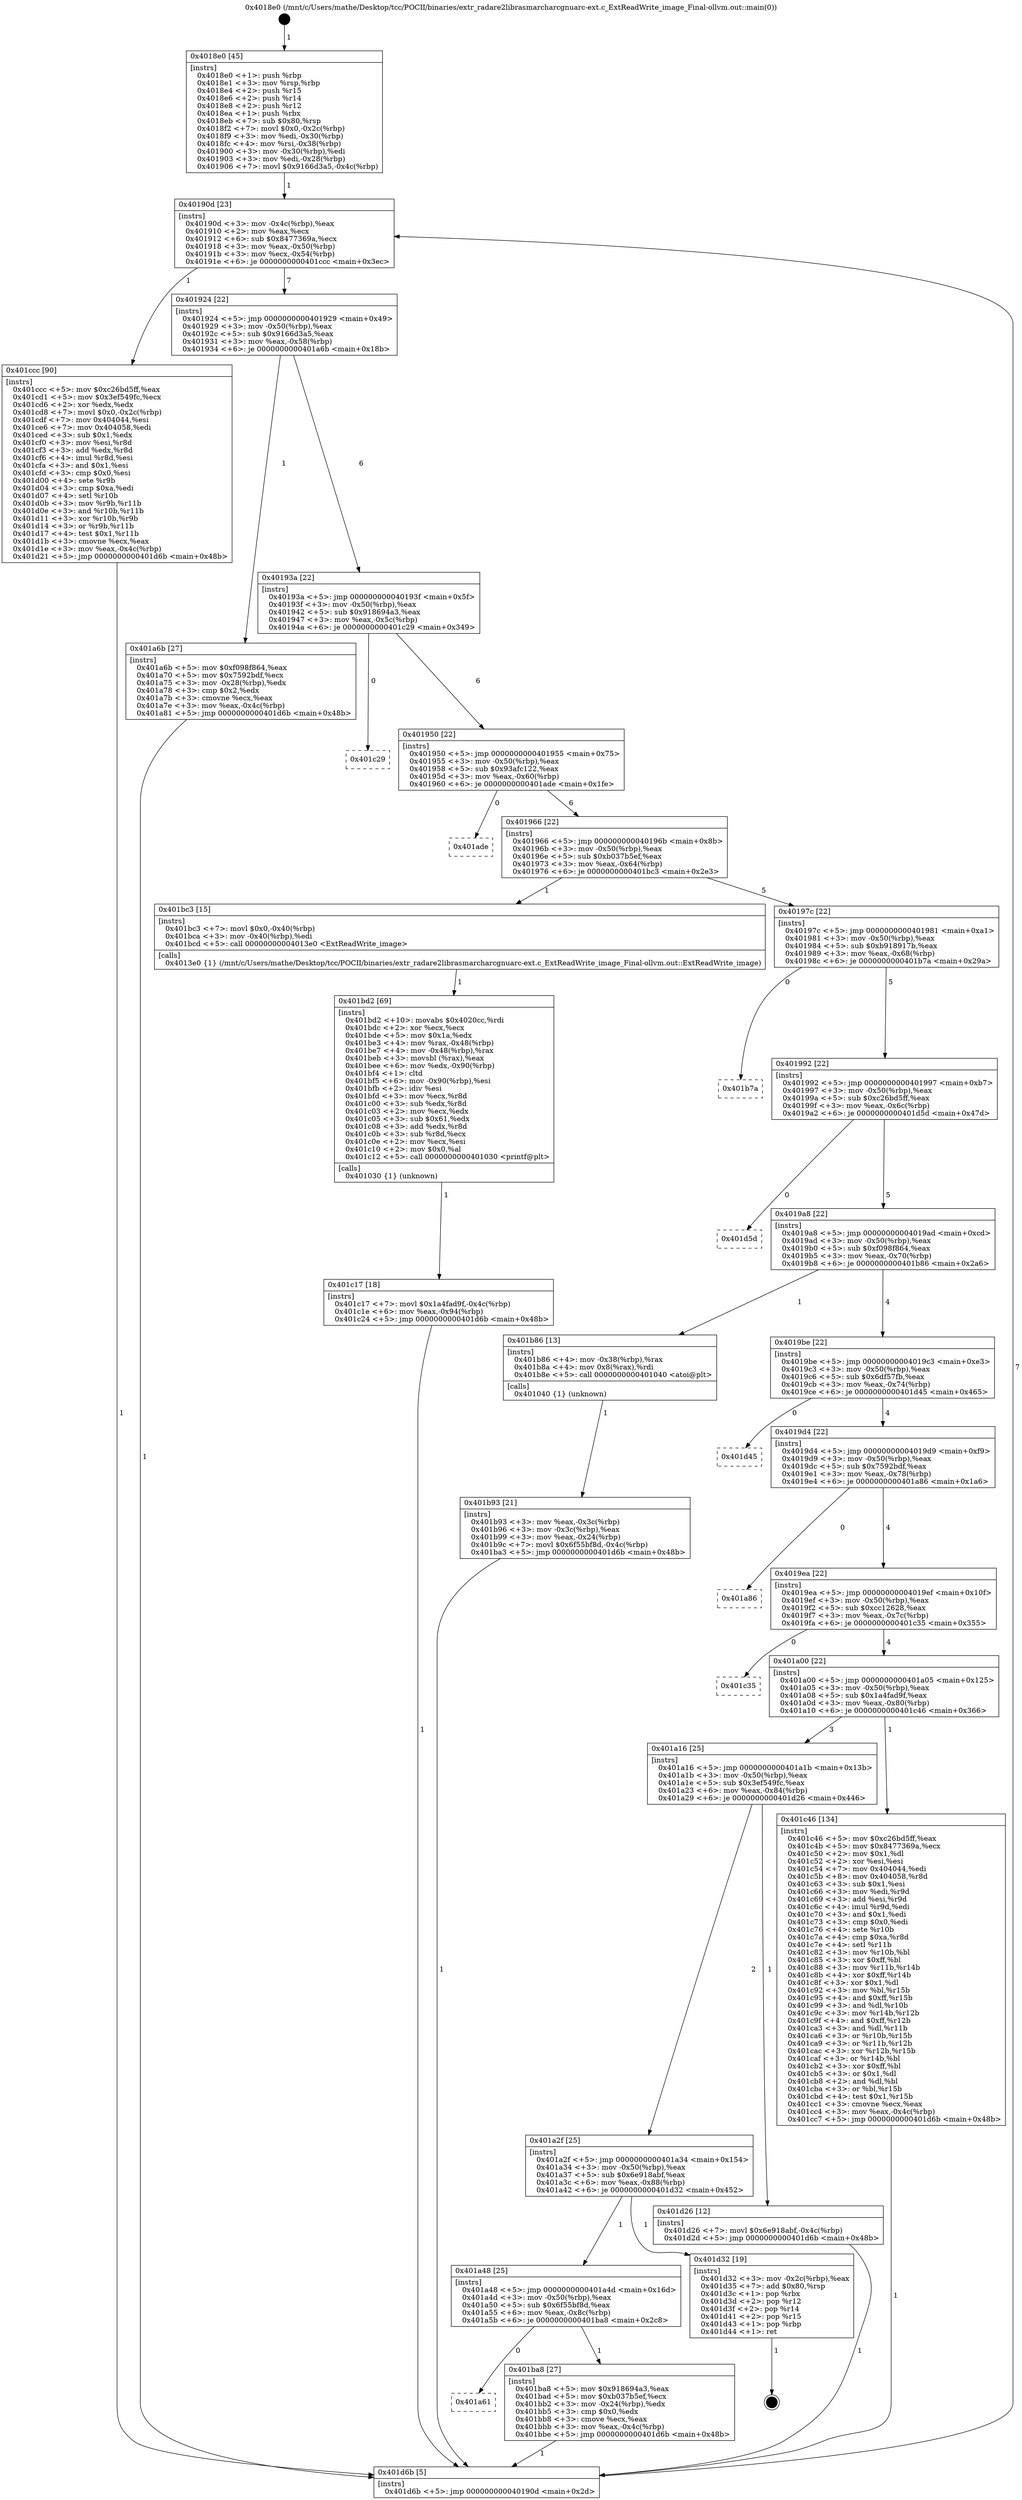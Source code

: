 digraph "0x4018e0" {
  label = "0x4018e0 (/mnt/c/Users/mathe/Desktop/tcc/POCII/binaries/extr_radare2librasmarcharcgnuarc-ext.c_ExtReadWrite_image_Final-ollvm.out::main(0))"
  labelloc = "t"
  node[shape=record]

  Entry [label="",width=0.3,height=0.3,shape=circle,fillcolor=black,style=filled]
  "0x40190d" [label="{
     0x40190d [23]\l
     | [instrs]\l
     &nbsp;&nbsp;0x40190d \<+3\>: mov -0x4c(%rbp),%eax\l
     &nbsp;&nbsp;0x401910 \<+2\>: mov %eax,%ecx\l
     &nbsp;&nbsp;0x401912 \<+6\>: sub $0x8477369a,%ecx\l
     &nbsp;&nbsp;0x401918 \<+3\>: mov %eax,-0x50(%rbp)\l
     &nbsp;&nbsp;0x40191b \<+3\>: mov %ecx,-0x54(%rbp)\l
     &nbsp;&nbsp;0x40191e \<+6\>: je 0000000000401ccc \<main+0x3ec\>\l
  }"]
  "0x401ccc" [label="{
     0x401ccc [90]\l
     | [instrs]\l
     &nbsp;&nbsp;0x401ccc \<+5\>: mov $0xc26bd5ff,%eax\l
     &nbsp;&nbsp;0x401cd1 \<+5\>: mov $0x3ef549fc,%ecx\l
     &nbsp;&nbsp;0x401cd6 \<+2\>: xor %edx,%edx\l
     &nbsp;&nbsp;0x401cd8 \<+7\>: movl $0x0,-0x2c(%rbp)\l
     &nbsp;&nbsp;0x401cdf \<+7\>: mov 0x404044,%esi\l
     &nbsp;&nbsp;0x401ce6 \<+7\>: mov 0x404058,%edi\l
     &nbsp;&nbsp;0x401ced \<+3\>: sub $0x1,%edx\l
     &nbsp;&nbsp;0x401cf0 \<+3\>: mov %esi,%r8d\l
     &nbsp;&nbsp;0x401cf3 \<+3\>: add %edx,%r8d\l
     &nbsp;&nbsp;0x401cf6 \<+4\>: imul %r8d,%esi\l
     &nbsp;&nbsp;0x401cfa \<+3\>: and $0x1,%esi\l
     &nbsp;&nbsp;0x401cfd \<+3\>: cmp $0x0,%esi\l
     &nbsp;&nbsp;0x401d00 \<+4\>: sete %r9b\l
     &nbsp;&nbsp;0x401d04 \<+3\>: cmp $0xa,%edi\l
     &nbsp;&nbsp;0x401d07 \<+4\>: setl %r10b\l
     &nbsp;&nbsp;0x401d0b \<+3\>: mov %r9b,%r11b\l
     &nbsp;&nbsp;0x401d0e \<+3\>: and %r10b,%r11b\l
     &nbsp;&nbsp;0x401d11 \<+3\>: xor %r10b,%r9b\l
     &nbsp;&nbsp;0x401d14 \<+3\>: or %r9b,%r11b\l
     &nbsp;&nbsp;0x401d17 \<+4\>: test $0x1,%r11b\l
     &nbsp;&nbsp;0x401d1b \<+3\>: cmovne %ecx,%eax\l
     &nbsp;&nbsp;0x401d1e \<+3\>: mov %eax,-0x4c(%rbp)\l
     &nbsp;&nbsp;0x401d21 \<+5\>: jmp 0000000000401d6b \<main+0x48b\>\l
  }"]
  "0x401924" [label="{
     0x401924 [22]\l
     | [instrs]\l
     &nbsp;&nbsp;0x401924 \<+5\>: jmp 0000000000401929 \<main+0x49\>\l
     &nbsp;&nbsp;0x401929 \<+3\>: mov -0x50(%rbp),%eax\l
     &nbsp;&nbsp;0x40192c \<+5\>: sub $0x9166d3a5,%eax\l
     &nbsp;&nbsp;0x401931 \<+3\>: mov %eax,-0x58(%rbp)\l
     &nbsp;&nbsp;0x401934 \<+6\>: je 0000000000401a6b \<main+0x18b\>\l
  }"]
  Exit [label="",width=0.3,height=0.3,shape=circle,fillcolor=black,style=filled,peripheries=2]
  "0x401a6b" [label="{
     0x401a6b [27]\l
     | [instrs]\l
     &nbsp;&nbsp;0x401a6b \<+5\>: mov $0xf098f864,%eax\l
     &nbsp;&nbsp;0x401a70 \<+5\>: mov $0x7592bdf,%ecx\l
     &nbsp;&nbsp;0x401a75 \<+3\>: mov -0x28(%rbp),%edx\l
     &nbsp;&nbsp;0x401a78 \<+3\>: cmp $0x2,%edx\l
     &nbsp;&nbsp;0x401a7b \<+3\>: cmovne %ecx,%eax\l
     &nbsp;&nbsp;0x401a7e \<+3\>: mov %eax,-0x4c(%rbp)\l
     &nbsp;&nbsp;0x401a81 \<+5\>: jmp 0000000000401d6b \<main+0x48b\>\l
  }"]
  "0x40193a" [label="{
     0x40193a [22]\l
     | [instrs]\l
     &nbsp;&nbsp;0x40193a \<+5\>: jmp 000000000040193f \<main+0x5f\>\l
     &nbsp;&nbsp;0x40193f \<+3\>: mov -0x50(%rbp),%eax\l
     &nbsp;&nbsp;0x401942 \<+5\>: sub $0x918694a3,%eax\l
     &nbsp;&nbsp;0x401947 \<+3\>: mov %eax,-0x5c(%rbp)\l
     &nbsp;&nbsp;0x40194a \<+6\>: je 0000000000401c29 \<main+0x349\>\l
  }"]
  "0x401d6b" [label="{
     0x401d6b [5]\l
     | [instrs]\l
     &nbsp;&nbsp;0x401d6b \<+5\>: jmp 000000000040190d \<main+0x2d\>\l
  }"]
  "0x4018e0" [label="{
     0x4018e0 [45]\l
     | [instrs]\l
     &nbsp;&nbsp;0x4018e0 \<+1\>: push %rbp\l
     &nbsp;&nbsp;0x4018e1 \<+3\>: mov %rsp,%rbp\l
     &nbsp;&nbsp;0x4018e4 \<+2\>: push %r15\l
     &nbsp;&nbsp;0x4018e6 \<+2\>: push %r14\l
     &nbsp;&nbsp;0x4018e8 \<+2\>: push %r12\l
     &nbsp;&nbsp;0x4018ea \<+1\>: push %rbx\l
     &nbsp;&nbsp;0x4018eb \<+7\>: sub $0x80,%rsp\l
     &nbsp;&nbsp;0x4018f2 \<+7\>: movl $0x0,-0x2c(%rbp)\l
     &nbsp;&nbsp;0x4018f9 \<+3\>: mov %edi,-0x30(%rbp)\l
     &nbsp;&nbsp;0x4018fc \<+4\>: mov %rsi,-0x38(%rbp)\l
     &nbsp;&nbsp;0x401900 \<+3\>: mov -0x30(%rbp),%edi\l
     &nbsp;&nbsp;0x401903 \<+3\>: mov %edi,-0x28(%rbp)\l
     &nbsp;&nbsp;0x401906 \<+7\>: movl $0x9166d3a5,-0x4c(%rbp)\l
  }"]
  "0x401c17" [label="{
     0x401c17 [18]\l
     | [instrs]\l
     &nbsp;&nbsp;0x401c17 \<+7\>: movl $0x1a4fad9f,-0x4c(%rbp)\l
     &nbsp;&nbsp;0x401c1e \<+6\>: mov %eax,-0x94(%rbp)\l
     &nbsp;&nbsp;0x401c24 \<+5\>: jmp 0000000000401d6b \<main+0x48b\>\l
  }"]
  "0x401c29" [label="{
     0x401c29\l
  }", style=dashed]
  "0x401950" [label="{
     0x401950 [22]\l
     | [instrs]\l
     &nbsp;&nbsp;0x401950 \<+5\>: jmp 0000000000401955 \<main+0x75\>\l
     &nbsp;&nbsp;0x401955 \<+3\>: mov -0x50(%rbp),%eax\l
     &nbsp;&nbsp;0x401958 \<+5\>: sub $0x93afc122,%eax\l
     &nbsp;&nbsp;0x40195d \<+3\>: mov %eax,-0x60(%rbp)\l
     &nbsp;&nbsp;0x401960 \<+6\>: je 0000000000401ade \<main+0x1fe\>\l
  }"]
  "0x401bd2" [label="{
     0x401bd2 [69]\l
     | [instrs]\l
     &nbsp;&nbsp;0x401bd2 \<+10\>: movabs $0x4020cc,%rdi\l
     &nbsp;&nbsp;0x401bdc \<+2\>: xor %ecx,%ecx\l
     &nbsp;&nbsp;0x401bde \<+5\>: mov $0x1a,%edx\l
     &nbsp;&nbsp;0x401be3 \<+4\>: mov %rax,-0x48(%rbp)\l
     &nbsp;&nbsp;0x401be7 \<+4\>: mov -0x48(%rbp),%rax\l
     &nbsp;&nbsp;0x401beb \<+3\>: movsbl (%rax),%eax\l
     &nbsp;&nbsp;0x401bee \<+6\>: mov %edx,-0x90(%rbp)\l
     &nbsp;&nbsp;0x401bf4 \<+1\>: cltd\l
     &nbsp;&nbsp;0x401bf5 \<+6\>: mov -0x90(%rbp),%esi\l
     &nbsp;&nbsp;0x401bfb \<+2\>: idiv %esi\l
     &nbsp;&nbsp;0x401bfd \<+3\>: mov %ecx,%r8d\l
     &nbsp;&nbsp;0x401c00 \<+3\>: sub %edx,%r8d\l
     &nbsp;&nbsp;0x401c03 \<+2\>: mov %ecx,%edx\l
     &nbsp;&nbsp;0x401c05 \<+3\>: sub $0x61,%edx\l
     &nbsp;&nbsp;0x401c08 \<+3\>: add %edx,%r8d\l
     &nbsp;&nbsp;0x401c0b \<+3\>: sub %r8d,%ecx\l
     &nbsp;&nbsp;0x401c0e \<+2\>: mov %ecx,%esi\l
     &nbsp;&nbsp;0x401c10 \<+2\>: mov $0x0,%al\l
     &nbsp;&nbsp;0x401c12 \<+5\>: call 0000000000401030 \<printf@plt\>\l
     | [calls]\l
     &nbsp;&nbsp;0x401030 \{1\} (unknown)\l
  }"]
  "0x401ade" [label="{
     0x401ade\l
  }", style=dashed]
  "0x401966" [label="{
     0x401966 [22]\l
     | [instrs]\l
     &nbsp;&nbsp;0x401966 \<+5\>: jmp 000000000040196b \<main+0x8b\>\l
     &nbsp;&nbsp;0x40196b \<+3\>: mov -0x50(%rbp),%eax\l
     &nbsp;&nbsp;0x40196e \<+5\>: sub $0xb037b5ef,%eax\l
     &nbsp;&nbsp;0x401973 \<+3\>: mov %eax,-0x64(%rbp)\l
     &nbsp;&nbsp;0x401976 \<+6\>: je 0000000000401bc3 \<main+0x2e3\>\l
  }"]
  "0x401a61" [label="{
     0x401a61\l
  }", style=dashed]
  "0x401bc3" [label="{
     0x401bc3 [15]\l
     | [instrs]\l
     &nbsp;&nbsp;0x401bc3 \<+7\>: movl $0x0,-0x40(%rbp)\l
     &nbsp;&nbsp;0x401bca \<+3\>: mov -0x40(%rbp),%edi\l
     &nbsp;&nbsp;0x401bcd \<+5\>: call 00000000004013e0 \<ExtReadWrite_image\>\l
     | [calls]\l
     &nbsp;&nbsp;0x4013e0 \{1\} (/mnt/c/Users/mathe/Desktop/tcc/POCII/binaries/extr_radare2librasmarcharcgnuarc-ext.c_ExtReadWrite_image_Final-ollvm.out::ExtReadWrite_image)\l
  }"]
  "0x40197c" [label="{
     0x40197c [22]\l
     | [instrs]\l
     &nbsp;&nbsp;0x40197c \<+5\>: jmp 0000000000401981 \<main+0xa1\>\l
     &nbsp;&nbsp;0x401981 \<+3\>: mov -0x50(%rbp),%eax\l
     &nbsp;&nbsp;0x401984 \<+5\>: sub $0xb918917b,%eax\l
     &nbsp;&nbsp;0x401989 \<+3\>: mov %eax,-0x68(%rbp)\l
     &nbsp;&nbsp;0x40198c \<+6\>: je 0000000000401b7a \<main+0x29a\>\l
  }"]
  "0x401ba8" [label="{
     0x401ba8 [27]\l
     | [instrs]\l
     &nbsp;&nbsp;0x401ba8 \<+5\>: mov $0x918694a3,%eax\l
     &nbsp;&nbsp;0x401bad \<+5\>: mov $0xb037b5ef,%ecx\l
     &nbsp;&nbsp;0x401bb2 \<+3\>: mov -0x24(%rbp),%edx\l
     &nbsp;&nbsp;0x401bb5 \<+3\>: cmp $0x0,%edx\l
     &nbsp;&nbsp;0x401bb8 \<+3\>: cmove %ecx,%eax\l
     &nbsp;&nbsp;0x401bbb \<+3\>: mov %eax,-0x4c(%rbp)\l
     &nbsp;&nbsp;0x401bbe \<+5\>: jmp 0000000000401d6b \<main+0x48b\>\l
  }"]
  "0x401b7a" [label="{
     0x401b7a\l
  }", style=dashed]
  "0x401992" [label="{
     0x401992 [22]\l
     | [instrs]\l
     &nbsp;&nbsp;0x401992 \<+5\>: jmp 0000000000401997 \<main+0xb7\>\l
     &nbsp;&nbsp;0x401997 \<+3\>: mov -0x50(%rbp),%eax\l
     &nbsp;&nbsp;0x40199a \<+5\>: sub $0xc26bd5ff,%eax\l
     &nbsp;&nbsp;0x40199f \<+3\>: mov %eax,-0x6c(%rbp)\l
     &nbsp;&nbsp;0x4019a2 \<+6\>: je 0000000000401d5d \<main+0x47d\>\l
  }"]
  "0x401a48" [label="{
     0x401a48 [25]\l
     | [instrs]\l
     &nbsp;&nbsp;0x401a48 \<+5\>: jmp 0000000000401a4d \<main+0x16d\>\l
     &nbsp;&nbsp;0x401a4d \<+3\>: mov -0x50(%rbp),%eax\l
     &nbsp;&nbsp;0x401a50 \<+5\>: sub $0x6f55bf8d,%eax\l
     &nbsp;&nbsp;0x401a55 \<+6\>: mov %eax,-0x8c(%rbp)\l
     &nbsp;&nbsp;0x401a5b \<+6\>: je 0000000000401ba8 \<main+0x2c8\>\l
  }"]
  "0x401d5d" [label="{
     0x401d5d\l
  }", style=dashed]
  "0x4019a8" [label="{
     0x4019a8 [22]\l
     | [instrs]\l
     &nbsp;&nbsp;0x4019a8 \<+5\>: jmp 00000000004019ad \<main+0xcd\>\l
     &nbsp;&nbsp;0x4019ad \<+3\>: mov -0x50(%rbp),%eax\l
     &nbsp;&nbsp;0x4019b0 \<+5\>: sub $0xf098f864,%eax\l
     &nbsp;&nbsp;0x4019b5 \<+3\>: mov %eax,-0x70(%rbp)\l
     &nbsp;&nbsp;0x4019b8 \<+6\>: je 0000000000401b86 \<main+0x2a6\>\l
  }"]
  "0x401d32" [label="{
     0x401d32 [19]\l
     | [instrs]\l
     &nbsp;&nbsp;0x401d32 \<+3\>: mov -0x2c(%rbp),%eax\l
     &nbsp;&nbsp;0x401d35 \<+7\>: add $0x80,%rsp\l
     &nbsp;&nbsp;0x401d3c \<+1\>: pop %rbx\l
     &nbsp;&nbsp;0x401d3d \<+2\>: pop %r12\l
     &nbsp;&nbsp;0x401d3f \<+2\>: pop %r14\l
     &nbsp;&nbsp;0x401d41 \<+2\>: pop %r15\l
     &nbsp;&nbsp;0x401d43 \<+1\>: pop %rbp\l
     &nbsp;&nbsp;0x401d44 \<+1\>: ret\l
  }"]
  "0x401b86" [label="{
     0x401b86 [13]\l
     | [instrs]\l
     &nbsp;&nbsp;0x401b86 \<+4\>: mov -0x38(%rbp),%rax\l
     &nbsp;&nbsp;0x401b8a \<+4\>: mov 0x8(%rax),%rdi\l
     &nbsp;&nbsp;0x401b8e \<+5\>: call 0000000000401040 \<atoi@plt\>\l
     | [calls]\l
     &nbsp;&nbsp;0x401040 \{1\} (unknown)\l
  }"]
  "0x4019be" [label="{
     0x4019be [22]\l
     | [instrs]\l
     &nbsp;&nbsp;0x4019be \<+5\>: jmp 00000000004019c3 \<main+0xe3\>\l
     &nbsp;&nbsp;0x4019c3 \<+3\>: mov -0x50(%rbp),%eax\l
     &nbsp;&nbsp;0x4019c6 \<+5\>: sub $0x6df57fb,%eax\l
     &nbsp;&nbsp;0x4019cb \<+3\>: mov %eax,-0x74(%rbp)\l
     &nbsp;&nbsp;0x4019ce \<+6\>: je 0000000000401d45 \<main+0x465\>\l
  }"]
  "0x401b93" [label="{
     0x401b93 [21]\l
     | [instrs]\l
     &nbsp;&nbsp;0x401b93 \<+3\>: mov %eax,-0x3c(%rbp)\l
     &nbsp;&nbsp;0x401b96 \<+3\>: mov -0x3c(%rbp),%eax\l
     &nbsp;&nbsp;0x401b99 \<+3\>: mov %eax,-0x24(%rbp)\l
     &nbsp;&nbsp;0x401b9c \<+7\>: movl $0x6f55bf8d,-0x4c(%rbp)\l
     &nbsp;&nbsp;0x401ba3 \<+5\>: jmp 0000000000401d6b \<main+0x48b\>\l
  }"]
  "0x401a2f" [label="{
     0x401a2f [25]\l
     | [instrs]\l
     &nbsp;&nbsp;0x401a2f \<+5\>: jmp 0000000000401a34 \<main+0x154\>\l
     &nbsp;&nbsp;0x401a34 \<+3\>: mov -0x50(%rbp),%eax\l
     &nbsp;&nbsp;0x401a37 \<+5\>: sub $0x6e918abf,%eax\l
     &nbsp;&nbsp;0x401a3c \<+6\>: mov %eax,-0x88(%rbp)\l
     &nbsp;&nbsp;0x401a42 \<+6\>: je 0000000000401d32 \<main+0x452\>\l
  }"]
  "0x401d45" [label="{
     0x401d45\l
  }", style=dashed]
  "0x4019d4" [label="{
     0x4019d4 [22]\l
     | [instrs]\l
     &nbsp;&nbsp;0x4019d4 \<+5\>: jmp 00000000004019d9 \<main+0xf9\>\l
     &nbsp;&nbsp;0x4019d9 \<+3\>: mov -0x50(%rbp),%eax\l
     &nbsp;&nbsp;0x4019dc \<+5\>: sub $0x7592bdf,%eax\l
     &nbsp;&nbsp;0x4019e1 \<+3\>: mov %eax,-0x78(%rbp)\l
     &nbsp;&nbsp;0x4019e4 \<+6\>: je 0000000000401a86 \<main+0x1a6\>\l
  }"]
  "0x401d26" [label="{
     0x401d26 [12]\l
     | [instrs]\l
     &nbsp;&nbsp;0x401d26 \<+7\>: movl $0x6e918abf,-0x4c(%rbp)\l
     &nbsp;&nbsp;0x401d2d \<+5\>: jmp 0000000000401d6b \<main+0x48b\>\l
  }"]
  "0x401a86" [label="{
     0x401a86\l
  }", style=dashed]
  "0x4019ea" [label="{
     0x4019ea [22]\l
     | [instrs]\l
     &nbsp;&nbsp;0x4019ea \<+5\>: jmp 00000000004019ef \<main+0x10f\>\l
     &nbsp;&nbsp;0x4019ef \<+3\>: mov -0x50(%rbp),%eax\l
     &nbsp;&nbsp;0x4019f2 \<+5\>: sub $0xcc12628,%eax\l
     &nbsp;&nbsp;0x4019f7 \<+3\>: mov %eax,-0x7c(%rbp)\l
     &nbsp;&nbsp;0x4019fa \<+6\>: je 0000000000401c35 \<main+0x355\>\l
  }"]
  "0x401a16" [label="{
     0x401a16 [25]\l
     | [instrs]\l
     &nbsp;&nbsp;0x401a16 \<+5\>: jmp 0000000000401a1b \<main+0x13b\>\l
     &nbsp;&nbsp;0x401a1b \<+3\>: mov -0x50(%rbp),%eax\l
     &nbsp;&nbsp;0x401a1e \<+5\>: sub $0x3ef549fc,%eax\l
     &nbsp;&nbsp;0x401a23 \<+6\>: mov %eax,-0x84(%rbp)\l
     &nbsp;&nbsp;0x401a29 \<+6\>: je 0000000000401d26 \<main+0x446\>\l
  }"]
  "0x401c35" [label="{
     0x401c35\l
  }", style=dashed]
  "0x401a00" [label="{
     0x401a00 [22]\l
     | [instrs]\l
     &nbsp;&nbsp;0x401a00 \<+5\>: jmp 0000000000401a05 \<main+0x125\>\l
     &nbsp;&nbsp;0x401a05 \<+3\>: mov -0x50(%rbp),%eax\l
     &nbsp;&nbsp;0x401a08 \<+5\>: sub $0x1a4fad9f,%eax\l
     &nbsp;&nbsp;0x401a0d \<+3\>: mov %eax,-0x80(%rbp)\l
     &nbsp;&nbsp;0x401a10 \<+6\>: je 0000000000401c46 \<main+0x366\>\l
  }"]
  "0x401c46" [label="{
     0x401c46 [134]\l
     | [instrs]\l
     &nbsp;&nbsp;0x401c46 \<+5\>: mov $0xc26bd5ff,%eax\l
     &nbsp;&nbsp;0x401c4b \<+5\>: mov $0x8477369a,%ecx\l
     &nbsp;&nbsp;0x401c50 \<+2\>: mov $0x1,%dl\l
     &nbsp;&nbsp;0x401c52 \<+2\>: xor %esi,%esi\l
     &nbsp;&nbsp;0x401c54 \<+7\>: mov 0x404044,%edi\l
     &nbsp;&nbsp;0x401c5b \<+8\>: mov 0x404058,%r8d\l
     &nbsp;&nbsp;0x401c63 \<+3\>: sub $0x1,%esi\l
     &nbsp;&nbsp;0x401c66 \<+3\>: mov %edi,%r9d\l
     &nbsp;&nbsp;0x401c69 \<+3\>: add %esi,%r9d\l
     &nbsp;&nbsp;0x401c6c \<+4\>: imul %r9d,%edi\l
     &nbsp;&nbsp;0x401c70 \<+3\>: and $0x1,%edi\l
     &nbsp;&nbsp;0x401c73 \<+3\>: cmp $0x0,%edi\l
     &nbsp;&nbsp;0x401c76 \<+4\>: sete %r10b\l
     &nbsp;&nbsp;0x401c7a \<+4\>: cmp $0xa,%r8d\l
     &nbsp;&nbsp;0x401c7e \<+4\>: setl %r11b\l
     &nbsp;&nbsp;0x401c82 \<+3\>: mov %r10b,%bl\l
     &nbsp;&nbsp;0x401c85 \<+3\>: xor $0xff,%bl\l
     &nbsp;&nbsp;0x401c88 \<+3\>: mov %r11b,%r14b\l
     &nbsp;&nbsp;0x401c8b \<+4\>: xor $0xff,%r14b\l
     &nbsp;&nbsp;0x401c8f \<+3\>: xor $0x1,%dl\l
     &nbsp;&nbsp;0x401c92 \<+3\>: mov %bl,%r15b\l
     &nbsp;&nbsp;0x401c95 \<+4\>: and $0xff,%r15b\l
     &nbsp;&nbsp;0x401c99 \<+3\>: and %dl,%r10b\l
     &nbsp;&nbsp;0x401c9c \<+3\>: mov %r14b,%r12b\l
     &nbsp;&nbsp;0x401c9f \<+4\>: and $0xff,%r12b\l
     &nbsp;&nbsp;0x401ca3 \<+3\>: and %dl,%r11b\l
     &nbsp;&nbsp;0x401ca6 \<+3\>: or %r10b,%r15b\l
     &nbsp;&nbsp;0x401ca9 \<+3\>: or %r11b,%r12b\l
     &nbsp;&nbsp;0x401cac \<+3\>: xor %r12b,%r15b\l
     &nbsp;&nbsp;0x401caf \<+3\>: or %r14b,%bl\l
     &nbsp;&nbsp;0x401cb2 \<+3\>: xor $0xff,%bl\l
     &nbsp;&nbsp;0x401cb5 \<+3\>: or $0x1,%dl\l
     &nbsp;&nbsp;0x401cb8 \<+2\>: and %dl,%bl\l
     &nbsp;&nbsp;0x401cba \<+3\>: or %bl,%r15b\l
     &nbsp;&nbsp;0x401cbd \<+4\>: test $0x1,%r15b\l
     &nbsp;&nbsp;0x401cc1 \<+3\>: cmovne %ecx,%eax\l
     &nbsp;&nbsp;0x401cc4 \<+3\>: mov %eax,-0x4c(%rbp)\l
     &nbsp;&nbsp;0x401cc7 \<+5\>: jmp 0000000000401d6b \<main+0x48b\>\l
  }"]
  Entry -> "0x4018e0" [label=" 1"]
  "0x40190d" -> "0x401ccc" [label=" 1"]
  "0x40190d" -> "0x401924" [label=" 7"]
  "0x401d32" -> Exit [label=" 1"]
  "0x401924" -> "0x401a6b" [label=" 1"]
  "0x401924" -> "0x40193a" [label=" 6"]
  "0x401a6b" -> "0x401d6b" [label=" 1"]
  "0x4018e0" -> "0x40190d" [label=" 1"]
  "0x401d6b" -> "0x40190d" [label=" 7"]
  "0x401d26" -> "0x401d6b" [label=" 1"]
  "0x40193a" -> "0x401c29" [label=" 0"]
  "0x40193a" -> "0x401950" [label=" 6"]
  "0x401ccc" -> "0x401d6b" [label=" 1"]
  "0x401950" -> "0x401ade" [label=" 0"]
  "0x401950" -> "0x401966" [label=" 6"]
  "0x401c46" -> "0x401d6b" [label=" 1"]
  "0x401966" -> "0x401bc3" [label=" 1"]
  "0x401966" -> "0x40197c" [label=" 5"]
  "0x401c17" -> "0x401d6b" [label=" 1"]
  "0x40197c" -> "0x401b7a" [label=" 0"]
  "0x40197c" -> "0x401992" [label=" 5"]
  "0x401bd2" -> "0x401c17" [label=" 1"]
  "0x401992" -> "0x401d5d" [label=" 0"]
  "0x401992" -> "0x4019a8" [label=" 5"]
  "0x401ba8" -> "0x401d6b" [label=" 1"]
  "0x4019a8" -> "0x401b86" [label=" 1"]
  "0x4019a8" -> "0x4019be" [label=" 4"]
  "0x401b86" -> "0x401b93" [label=" 1"]
  "0x401b93" -> "0x401d6b" [label=" 1"]
  "0x401a48" -> "0x401a61" [label=" 0"]
  "0x4019be" -> "0x401d45" [label=" 0"]
  "0x4019be" -> "0x4019d4" [label=" 4"]
  "0x401bc3" -> "0x401bd2" [label=" 1"]
  "0x4019d4" -> "0x401a86" [label=" 0"]
  "0x4019d4" -> "0x4019ea" [label=" 4"]
  "0x401a2f" -> "0x401a48" [label=" 1"]
  "0x4019ea" -> "0x401c35" [label=" 0"]
  "0x4019ea" -> "0x401a00" [label=" 4"]
  "0x401a48" -> "0x401ba8" [label=" 1"]
  "0x401a00" -> "0x401c46" [label=" 1"]
  "0x401a00" -> "0x401a16" [label=" 3"]
  "0x401a2f" -> "0x401d32" [label=" 1"]
  "0x401a16" -> "0x401d26" [label=" 1"]
  "0x401a16" -> "0x401a2f" [label=" 2"]
}
